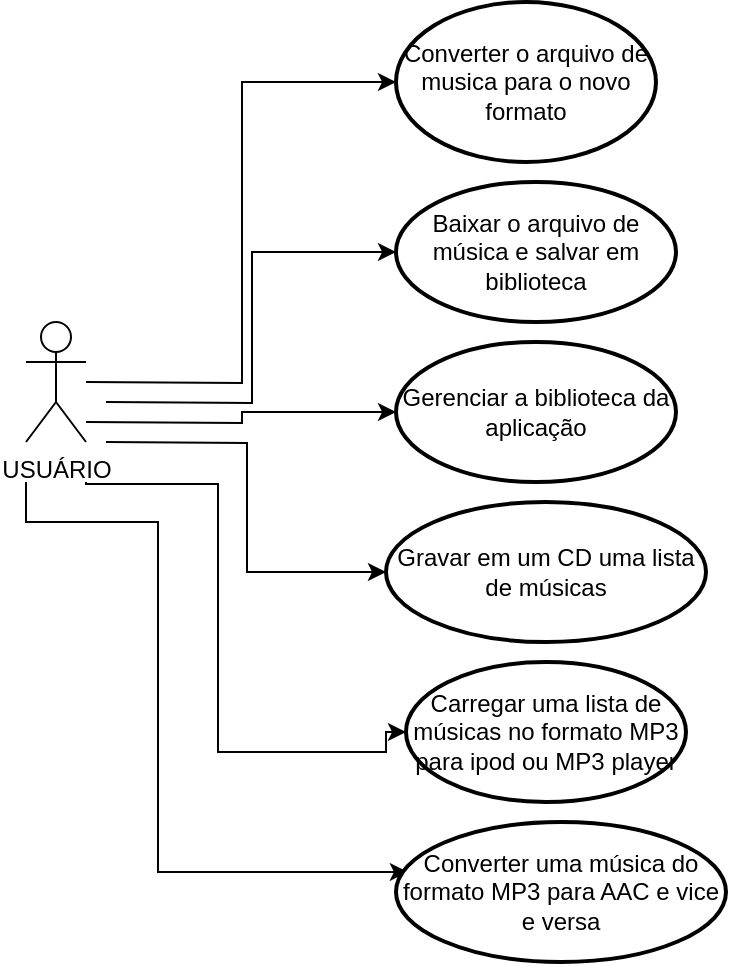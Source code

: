 <mxfile version="24.7.8">
  <diagram name="Página-1" id="AWzPYnOHjzFOyUzCL4Jn">
    <mxGraphModel dx="880" dy="1637" grid="1" gridSize="10" guides="1" tooltips="1" connect="1" arrows="1" fold="1" page="1" pageScale="1" pageWidth="827" pageHeight="1169" math="0" shadow="0">
      <root>
        <mxCell id="0" />
        <mxCell id="1" parent="0" />
        <mxCell id="jSIatLXLyQmO8l8hsQH5-1" value="USUÁRIO" style="shape=umlActor;verticalLabelPosition=bottom;verticalAlign=top;html=1;" vertex="1" parent="1">
          <mxGeometry x="240" y="120" width="30" height="60" as="geometry" />
        </mxCell>
        <mxCell id="jSIatLXLyQmO8l8hsQH5-2" value="Converter o arquivo de musica para o novo formato" style="strokeWidth=2;html=1;shape=mxgraph.flowchart.start_1;whiteSpace=wrap;" vertex="1" parent="1">
          <mxGeometry x="425" y="-40" width="130" height="80" as="geometry" />
        </mxCell>
        <mxCell id="jSIatLXLyQmO8l8hsQH5-3" style="edgeStyle=orthogonalEdgeStyle;rounded=0;orthogonalLoop=1;jettySize=auto;html=1;entryX=0;entryY=0.5;entryDx=0;entryDy=0;entryPerimeter=0;" edge="1" parent="1" target="jSIatLXLyQmO8l8hsQH5-2">
          <mxGeometry relative="1" as="geometry">
            <mxPoint x="270" y="150" as="sourcePoint" />
          </mxGeometry>
        </mxCell>
        <mxCell id="jSIatLXLyQmO8l8hsQH5-4" value="Baixar o arquivo de música e salvar em biblioteca" style="strokeWidth=2;html=1;shape=mxgraph.flowchart.start_1;whiteSpace=wrap;" vertex="1" parent="1">
          <mxGeometry x="425" y="50" width="140" height="70" as="geometry" />
        </mxCell>
        <mxCell id="jSIatLXLyQmO8l8hsQH5-5" style="edgeStyle=orthogonalEdgeStyle;rounded=0;orthogonalLoop=1;jettySize=auto;html=1;entryX=0;entryY=0.5;entryDx=0;entryDy=0;entryPerimeter=0;" edge="1" parent="1" target="jSIatLXLyQmO8l8hsQH5-4">
          <mxGeometry relative="1" as="geometry">
            <mxPoint x="280" y="160" as="sourcePoint" />
            <mxPoint x="435" y="10" as="targetPoint" />
          </mxGeometry>
        </mxCell>
        <mxCell id="jSIatLXLyQmO8l8hsQH5-6" style="edgeStyle=orthogonalEdgeStyle;rounded=0;orthogonalLoop=1;jettySize=auto;html=1;entryX=0;entryY=0.5;entryDx=0;entryDy=0;entryPerimeter=0;" edge="1" parent="1" target="jSIatLXLyQmO8l8hsQH5-7">
          <mxGeometry relative="1" as="geometry">
            <mxPoint x="270" y="170" as="sourcePoint" />
            <mxPoint x="415" y="95" as="targetPoint" />
          </mxGeometry>
        </mxCell>
        <mxCell id="jSIatLXLyQmO8l8hsQH5-7" value="Gerenciar a biblioteca da aplicação" style="strokeWidth=2;html=1;shape=mxgraph.flowchart.start_1;whiteSpace=wrap;" vertex="1" parent="1">
          <mxGeometry x="425" y="130" width="140" height="70" as="geometry" />
        </mxCell>
        <mxCell id="jSIatLXLyQmO8l8hsQH5-8" style="edgeStyle=orthogonalEdgeStyle;rounded=0;orthogonalLoop=1;jettySize=auto;html=1;entryX=0;entryY=0.5;entryDx=0;entryDy=0;entryPerimeter=0;" edge="1" parent="1" target="jSIatLXLyQmO8l8hsQH5-9">
          <mxGeometry relative="1" as="geometry">
            <mxPoint x="280" y="180" as="sourcePoint" />
            <mxPoint x="435" y="175" as="targetPoint" />
          </mxGeometry>
        </mxCell>
        <mxCell id="jSIatLXLyQmO8l8hsQH5-9" value="Gravar em um CD uma lista de músicas" style="strokeWidth=2;html=1;shape=mxgraph.flowchart.start_1;whiteSpace=wrap;" vertex="1" parent="1">
          <mxGeometry x="420" y="210" width="160" height="70" as="geometry" />
        </mxCell>
        <mxCell id="jSIatLXLyQmO8l8hsQH5-10" value="Carregar uma lista de músicas no formato MP3 para ipod ou MP3 player" style="strokeWidth=2;html=1;shape=mxgraph.flowchart.start_1;whiteSpace=wrap;" vertex="1" parent="1">
          <mxGeometry x="430" y="290" width="140" height="70" as="geometry" />
        </mxCell>
        <mxCell id="jSIatLXLyQmO8l8hsQH5-11" style="edgeStyle=orthogonalEdgeStyle;rounded=0;orthogonalLoop=1;jettySize=auto;html=1;entryX=0;entryY=0.5;entryDx=0;entryDy=0;entryPerimeter=0;" edge="1" parent="1" target="jSIatLXLyQmO8l8hsQH5-10">
          <mxGeometry relative="1" as="geometry">
            <mxPoint x="270" y="200" as="sourcePoint" />
            <mxPoint x="400" y="335" as="targetPoint" />
            <Array as="points">
              <mxPoint x="270" y="201" />
              <mxPoint x="336" y="201" />
              <mxPoint x="336" y="335" />
              <mxPoint x="420" y="335" />
            </Array>
          </mxGeometry>
        </mxCell>
        <mxCell id="jSIatLXLyQmO8l8hsQH5-12" style="edgeStyle=orthogonalEdgeStyle;rounded=0;orthogonalLoop=1;jettySize=auto;html=1;entryX=0.036;entryY=0.357;entryDx=0;entryDy=0;entryPerimeter=0;" edge="1" parent="1" target="jSIatLXLyQmO8l8hsQH5-13">
          <mxGeometry relative="1" as="geometry">
            <mxPoint x="240" y="200" as="sourcePoint" />
            <mxPoint x="385" y="395" as="targetPoint" />
            <Array as="points">
              <mxPoint x="240" y="220" />
              <mxPoint x="306" y="220" />
              <mxPoint x="306" y="395" />
            </Array>
          </mxGeometry>
        </mxCell>
        <mxCell id="jSIatLXLyQmO8l8hsQH5-13" value="Converter uma música do formato MP3 para AAC e vice e versa" style="strokeWidth=2;html=1;shape=mxgraph.flowchart.start_1;whiteSpace=wrap;" vertex="1" parent="1">
          <mxGeometry x="425" y="370" width="165" height="70" as="geometry" />
        </mxCell>
      </root>
    </mxGraphModel>
  </diagram>
</mxfile>
